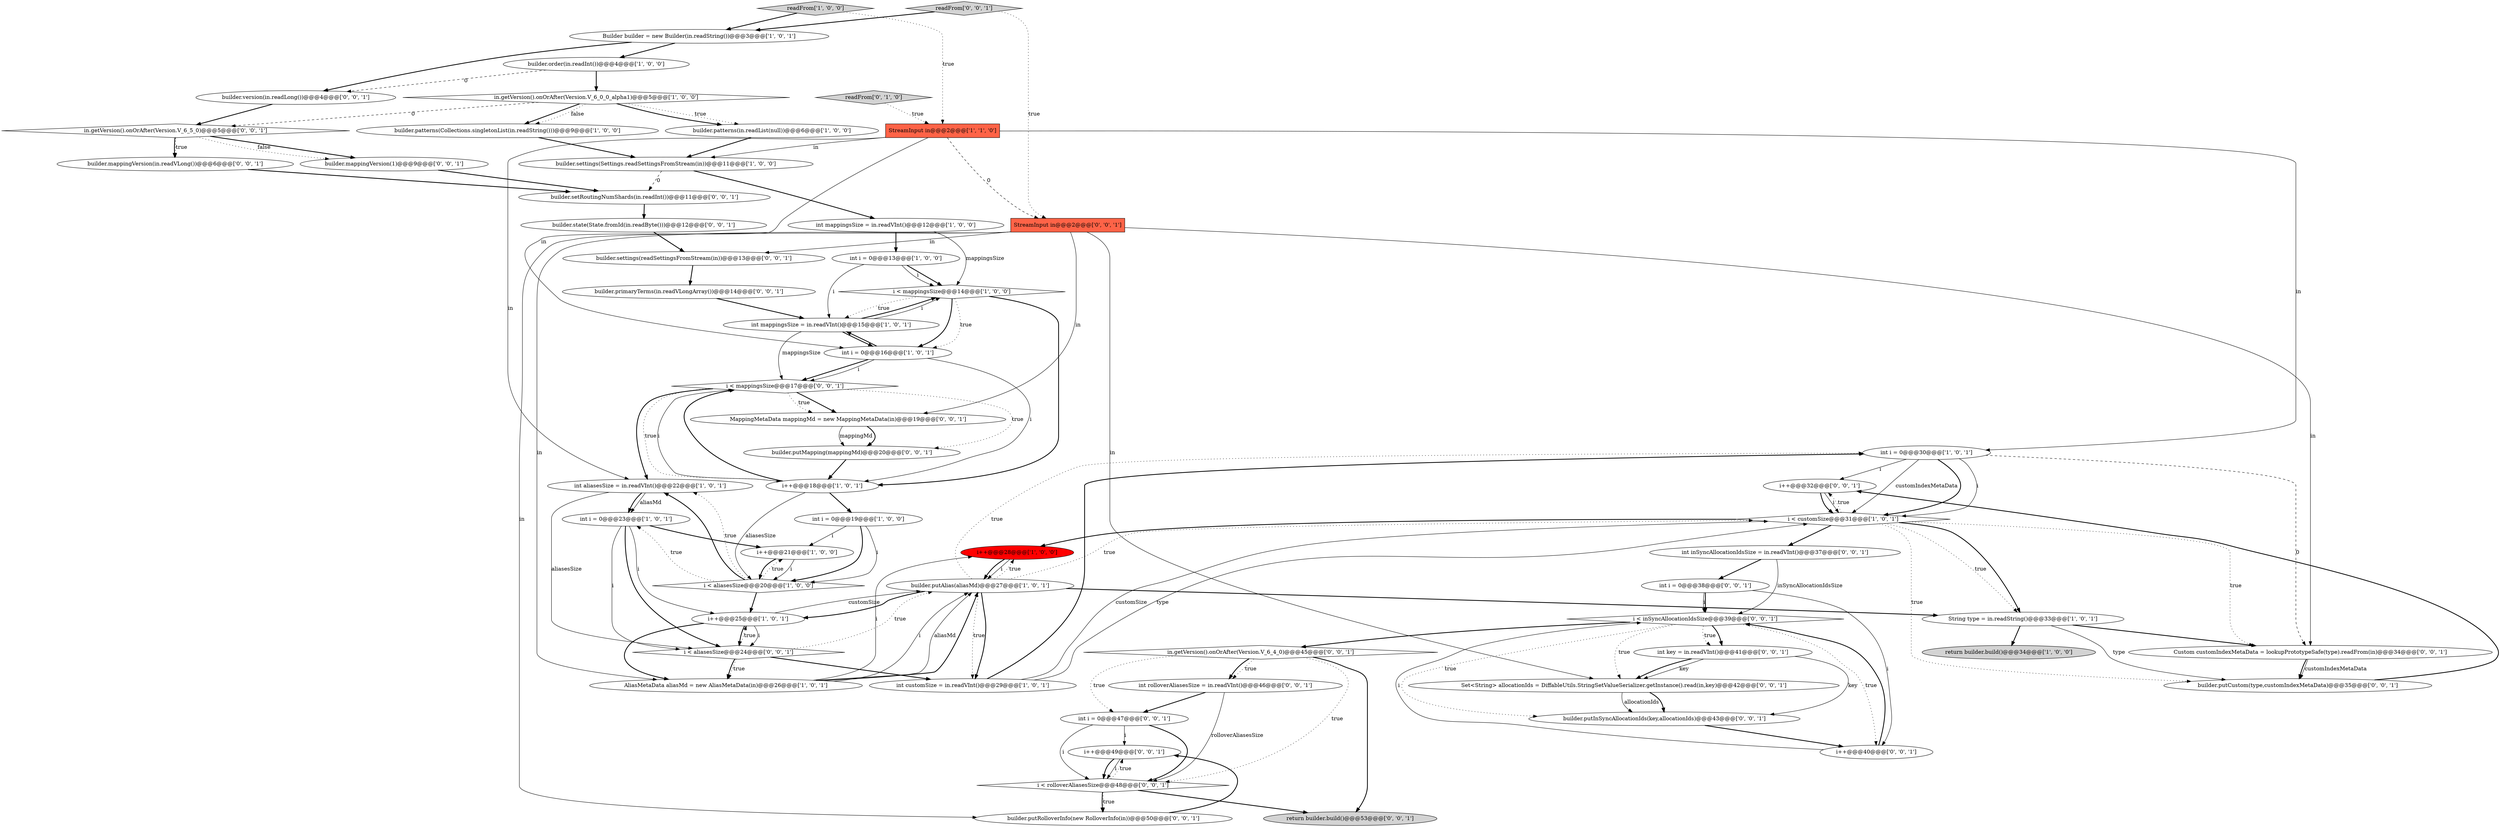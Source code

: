digraph {
5 [style = filled, label = "StreamInput in@@@2@@@['1', '1', '0']", fillcolor = tomato, shape = box image = "AAA0AAABBB1BBB"];
30 [style = filled, label = "int i = 0@@@47@@@['0', '0', '1']", fillcolor = white, shape = ellipse image = "AAA0AAABBB3BBB"];
22 [style = filled, label = "int customSize = in.readVInt()@@@29@@@['1', '0', '1']", fillcolor = white, shape = ellipse image = "AAA0AAABBB1BBB"];
59 [style = filled, label = "builder.state(State.fromId(in.readByte()))@@@12@@@['0', '0', '1']", fillcolor = white, shape = ellipse image = "AAA0AAABBB3BBB"];
50 [style = filled, label = "builder.putInSyncAllocationIds(key,allocationIds)@@@43@@@['0', '0', '1']", fillcolor = white, shape = ellipse image = "AAA0AAABBB3BBB"];
56 [style = filled, label = "i < inSyncAllocationIdsSize@@@39@@@['0', '0', '1']", fillcolor = white, shape = diamond image = "AAA0AAABBB3BBB"];
31 [style = filled, label = "builder.putMapping(mappingMd)@@@20@@@['0', '0', '1']", fillcolor = white, shape = ellipse image = "AAA0AAABBB3BBB"];
57 [style = filled, label = "builder.mappingVersion(in.readVLong())@@@6@@@['0', '0', '1']", fillcolor = white, shape = ellipse image = "AAA0AAABBB3BBB"];
7 [style = filled, label = "i++@@@21@@@['1', '0', '0']", fillcolor = white, shape = ellipse image = "AAA0AAABBB1BBB"];
58 [style = filled, label = "i++@@@40@@@['0', '0', '1']", fillcolor = white, shape = ellipse image = "AAA0AAABBB3BBB"];
45 [style = filled, label = "Set<String> allocationIds = DiffableUtils.StringSetValueSerializer.getInstance().read(in,key)@@@42@@@['0', '0', '1']", fillcolor = white, shape = ellipse image = "AAA0AAABBB3BBB"];
23 [style = filled, label = "int mappingsSize = in.readVInt()@@@15@@@['1', '0', '1']", fillcolor = white, shape = ellipse image = "AAA0AAABBB1BBB"];
2 [style = filled, label = "int i = 0@@@30@@@['1', '0', '1']", fillcolor = white, shape = ellipse image = "AAA0AAABBB1BBB"];
43 [style = filled, label = "int inSyncAllocationIdsSize = in.readVInt()@@@37@@@['0', '0', '1']", fillcolor = white, shape = ellipse image = "AAA0AAABBB3BBB"];
48 [style = filled, label = "return builder.build()@@@53@@@['0', '0', '1']", fillcolor = lightgray, shape = ellipse image = "AAA0AAABBB3BBB"];
38 [style = filled, label = "i++@@@49@@@['0', '0', '1']", fillcolor = white, shape = ellipse image = "AAA0AAABBB3BBB"];
25 [style = filled, label = "Builder builder = new Builder(in.readString())@@@3@@@['1', '0', '1']", fillcolor = white, shape = ellipse image = "AAA0AAABBB1BBB"];
55 [style = filled, label = "builder.putCustom(type,customIndexMetaData)@@@35@@@['0', '0', '1']", fillcolor = white, shape = ellipse image = "AAA0AAABBB3BBB"];
40 [style = filled, label = "int key = in.readVInt()@@@41@@@['0', '0', '1']", fillcolor = white, shape = ellipse image = "AAA0AAABBB3BBB"];
37 [style = filled, label = "i < aliasesSize@@@24@@@['0', '0', '1']", fillcolor = white, shape = diamond image = "AAA0AAABBB3BBB"];
53 [style = filled, label = "in.getVersion().onOrAfter(Version.V_6_4_0)@@@45@@@['0', '0', '1']", fillcolor = white, shape = diamond image = "AAA0AAABBB3BBB"];
26 [style = filled, label = "i++@@@18@@@['1', '0', '1']", fillcolor = white, shape = ellipse image = "AAA0AAABBB1BBB"];
35 [style = filled, label = "i++@@@32@@@['0', '0', '1']", fillcolor = white, shape = ellipse image = "AAA0AAABBB3BBB"];
33 [style = filled, label = "builder.mappingVersion(1)@@@9@@@['0', '0', '1']", fillcolor = white, shape = ellipse image = "AAA0AAABBB3BBB"];
36 [style = filled, label = "Custom customIndexMetaData = lookupPrototypeSafe(type).readFrom(in)@@@34@@@['0', '0', '1']", fillcolor = white, shape = ellipse image = "AAA0AAABBB3BBB"];
6 [style = filled, label = "int aliasesSize = in.readVInt()@@@22@@@['1', '0', '1']", fillcolor = white, shape = ellipse image = "AAA0AAABBB1BBB"];
44 [style = filled, label = "in.getVersion().onOrAfter(Version.V_6_5_0)@@@5@@@['0', '0', '1']", fillcolor = white, shape = diamond image = "AAA0AAABBB3BBB"];
49 [style = filled, label = "builder.primaryTerms(in.readVLongArray())@@@14@@@['0', '0', '1']", fillcolor = white, shape = ellipse image = "AAA0AAABBB3BBB"];
42 [style = filled, label = "i < rolloverAliasesSize@@@48@@@['0', '0', '1']", fillcolor = white, shape = diamond image = "AAA0AAABBB3BBB"];
41 [style = filled, label = "int rolloverAliasesSize = in.readVInt()@@@46@@@['0', '0', '1']", fillcolor = white, shape = ellipse image = "AAA0AAABBB3BBB"];
18 [style = filled, label = "readFrom['1', '0', '0']", fillcolor = lightgray, shape = diamond image = "AAA0AAABBB1BBB"];
52 [style = filled, label = "builder.putRolloverInfo(new RolloverInfo(in))@@@50@@@['0', '0', '1']", fillcolor = white, shape = ellipse image = "AAA0AAABBB3BBB"];
46 [style = filled, label = "builder.settings(readSettingsFromStream(in))@@@13@@@['0', '0', '1']", fillcolor = white, shape = ellipse image = "AAA0AAABBB3BBB"];
10 [style = filled, label = "int i = 0@@@19@@@['1', '0', '0']", fillcolor = white, shape = ellipse image = "AAA0AAABBB1BBB"];
11 [style = filled, label = "int mappingsSize = in.readVInt()@@@12@@@['1', '0', '0']", fillcolor = white, shape = ellipse image = "AAA0AAABBB1BBB"];
15 [style = filled, label = "builder.patterns(Collections.singletonList(in.readString()))@@@9@@@['1', '0', '0']", fillcolor = white, shape = ellipse image = "AAA0AAABBB1BBB"];
3 [style = filled, label = "builder.order(in.readInt())@@@4@@@['1', '0', '0']", fillcolor = white, shape = ellipse image = "AAA0AAABBB1BBB"];
29 [style = filled, label = "builder.setRoutingNumShards(in.readInt())@@@11@@@['0', '0', '1']", fillcolor = white, shape = ellipse image = "AAA0AAABBB3BBB"];
27 [style = filled, label = "builder.putAlias(aliasMd)@@@27@@@['1', '0', '1']", fillcolor = white, shape = ellipse image = "AAA0AAABBB1BBB"];
28 [style = filled, label = "readFrom['0', '1', '0']", fillcolor = lightgray, shape = diamond image = "AAA0AAABBB2BBB"];
1 [style = filled, label = "AliasMetaData aliasMd = new AliasMetaData(in)@@@26@@@['1', '0', '1']", fillcolor = white, shape = ellipse image = "AAA0AAABBB1BBB"];
39 [style = filled, label = "i < mappingsSize@@@17@@@['0', '0', '1']", fillcolor = white, shape = diamond image = "AAA0AAABBB3BBB"];
17 [style = filled, label = "String type = in.readString()@@@33@@@['1', '0', '1']", fillcolor = white, shape = ellipse image = "AAA0AAABBB1BBB"];
20 [style = filled, label = "builder.settings(Settings.readSettingsFromStream(in))@@@11@@@['1', '0', '0']", fillcolor = white, shape = ellipse image = "AAA0AAABBB1BBB"];
4 [style = filled, label = "int i = 0@@@16@@@['1', '0', '1']", fillcolor = white, shape = ellipse image = "AAA0AAABBB1BBB"];
51 [style = filled, label = "int i = 0@@@38@@@['0', '0', '1']", fillcolor = white, shape = ellipse image = "AAA0AAABBB3BBB"];
16 [style = filled, label = "i < mappingsSize@@@14@@@['1', '0', '0']", fillcolor = white, shape = diamond image = "AAA0AAABBB1BBB"];
8 [style = filled, label = "i++@@@25@@@['1', '0', '1']", fillcolor = white, shape = ellipse image = "AAA0AAABBB1BBB"];
14 [style = filled, label = "in.getVersion().onOrAfter(Version.V_6_0_0_alpha1)@@@5@@@['1', '0', '0']", fillcolor = white, shape = diamond image = "AAA0AAABBB1BBB"];
0 [style = filled, label = "builder.patterns(in.readList(null))@@@6@@@['1', '0', '0']", fillcolor = white, shape = ellipse image = "AAA0AAABBB1BBB"];
19 [style = filled, label = "int i = 0@@@23@@@['1', '0', '1']", fillcolor = white, shape = ellipse image = "AAA0AAABBB1BBB"];
54 [style = filled, label = "MappingMetaData mappingMd = new MappingMetaData(in)@@@19@@@['0', '0', '1']", fillcolor = white, shape = ellipse image = "AAA0AAABBB3BBB"];
24 [style = filled, label = "i++@@@28@@@['1', '0', '0']", fillcolor = red, shape = ellipse image = "AAA1AAABBB1BBB"];
12 [style = filled, label = "i < aliasesSize@@@20@@@['1', '0', '0']", fillcolor = white, shape = diamond image = "AAA0AAABBB1BBB"];
47 [style = filled, label = "StreamInput in@@@2@@@['0', '0', '1']", fillcolor = tomato, shape = box image = "AAA0AAABBB3BBB"];
13 [style = filled, label = "int i = 0@@@13@@@['1', '0', '0']", fillcolor = white, shape = ellipse image = "AAA0AAABBB1BBB"];
32 [style = filled, label = "builder.version(in.readLong())@@@4@@@['0', '0', '1']", fillcolor = white, shape = ellipse image = "AAA0AAABBB3BBB"];
21 [style = filled, label = "return builder.build()@@@34@@@['1', '0', '0']", fillcolor = lightgray, shape = ellipse image = "AAA0AAABBB1BBB"];
34 [style = filled, label = "readFrom['0', '0', '1']", fillcolor = lightgray, shape = diamond image = "AAA0AAABBB3BBB"];
9 [style = filled, label = "i < customSize@@@31@@@['1', '0', '1']", fillcolor = white, shape = diamond image = "AAA0AAABBB1BBB"];
29->59 [style = bold, label=""];
2->9 [style = solid, label="i"];
10->12 [style = solid, label="i"];
22->9 [style = solid, label="type"];
9->35 [style = dotted, label="true"];
1->24 [style = solid, label="i"];
24->27 [style = solid, label="i"];
2->9 [style = solid, label="customIndexMetaData"];
53->41 [style = dotted, label="true"];
30->42 [style = solid, label="i"];
14->0 [style = dotted, label="true"];
19->37 [style = solid, label="i"];
26->10 [style = bold, label=""];
13->23 [style = solid, label="i"];
1->27 [style = bold, label=""];
57->29 [style = bold, label=""];
39->6 [style = bold, label=""];
39->54 [style = bold, label=""];
42->48 [style = bold, label=""];
27->2 [style = dotted, label="true"];
37->1 [style = dotted, label="true"];
9->43 [style = bold, label=""];
38->42 [style = bold, label=""];
36->55 [style = solid, label="customIndexMetaData"];
36->55 [style = bold, label=""];
17->36 [style = bold, label=""];
8->1 [style = bold, label=""];
17->55 [style = solid, label="type"];
45->50 [style = solid, label="allocationIds"];
2->36 [style = dashed, label="0"];
6->37 [style = solid, label="aliasesSize"];
10->12 [style = bold, label=""];
27->9 [style = dotted, label="true"];
15->20 [style = bold, label=""];
14->44 [style = dashed, label="0"];
47->54 [style = solid, label="in"];
11->13 [style = bold, label=""];
53->41 [style = bold, label=""];
27->17 [style = bold, label=""];
56->58 [style = dotted, label="true"];
42->38 [style = dotted, label="true"];
19->8 [style = solid, label="i"];
10->7 [style = solid, label="i"];
8->27 [style = solid, label="customSize"];
56->53 [style = bold, label=""];
17->21 [style = bold, label=""];
24->27 [style = bold, label=""];
9->24 [style = bold, label=""];
53->48 [style = bold, label=""];
5->2 [style = solid, label="in"];
11->16 [style = solid, label="mappingsSize"];
47->36 [style = solid, label="in"];
27->22 [style = dotted, label="true"];
34->47 [style = dotted, label="true"];
26->12 [style = solid, label="aliasesSize"];
53->30 [style = dotted, label="true"];
37->1 [style = bold, label=""];
30->42 [style = bold, label=""];
43->51 [style = bold, label=""];
25->3 [style = bold, label=""];
39->26 [style = dotted, label="true"];
6->19 [style = solid, label="aliasMd"];
16->26 [style = bold, label=""];
9->17 [style = bold, label=""];
27->24 [style = dotted, label="true"];
2->9 [style = bold, label=""];
51->58 [style = solid, label="i"];
16->4 [style = dotted, label="true"];
47->46 [style = solid, label="in"];
27->22 [style = bold, label=""];
13->16 [style = bold, label=""];
58->56 [style = bold, label=""];
20->29 [style = dashed, label="0"];
19->37 [style = bold, label=""];
33->29 [style = bold, label=""];
7->12 [style = solid, label="i"];
37->8 [style = dotted, label="true"];
41->30 [style = bold, label=""];
12->6 [style = dotted, label="true"];
12->19 [style = dotted, label="true"];
42->52 [style = dotted, label="true"];
18->25 [style = bold, label=""];
38->42 [style = solid, label="i"];
9->55 [style = dotted, label="true"];
0->20 [style = bold, label=""];
14->15 [style = bold, label=""];
18->5 [style = dotted, label="true"];
3->32 [style = dashed, label="0"];
5->20 [style = solid, label="in"];
55->35 [style = bold, label=""];
56->40 [style = bold, label=""];
12->7 [style = dotted, label="true"];
58->56 [style = solid, label="i"];
27->8 [style = bold, label=""];
4->23 [style = bold, label=""];
14->15 [style = dotted, label="false"];
59->46 [style = bold, label=""];
44->57 [style = bold, label=""];
13->16 [style = solid, label="i"];
39->31 [style = dotted, label="true"];
22->2 [style = bold, label=""];
40->45 [style = solid, label="key"];
56->50 [style = dotted, label="true"];
50->58 [style = bold, label=""];
30->38 [style = solid, label="i"];
35->9 [style = bold, label=""];
42->52 [style = bold, label=""];
4->39 [style = bold, label=""];
26->39 [style = solid, label="i"];
1->27 [style = solid, label="aliasMd"];
44->33 [style = bold, label=""];
44->57 [style = dotted, label="true"];
4->39 [style = solid, label="i"];
22->9 [style = solid, label="customSize"];
49->23 [style = bold, label=""];
40->50 [style = solid, label="key"];
47->52 [style = solid, label="in"];
23->39 [style = solid, label="mappingsSize"];
5->4 [style = solid, label="in"];
5->6 [style = solid, label="in"];
53->42 [style = dotted, label="true"];
31->26 [style = bold, label=""];
37->22 [style = bold, label=""];
12->8 [style = bold, label=""];
56->40 [style = dotted, label="true"];
32->44 [style = bold, label=""];
51->56 [style = solid, label="i"];
8->37 [style = bold, label=""];
4->26 [style = solid, label="i"];
16->4 [style = bold, label=""];
37->27 [style = dotted, label="true"];
56->45 [style = dotted, label="true"];
20->11 [style = bold, label=""];
39->54 [style = dotted, label="true"];
2->35 [style = solid, label="i"];
23->16 [style = bold, label=""];
44->33 [style = dotted, label="false"];
1->27 [style = solid, label="i"];
34->25 [style = bold, label=""];
43->56 [style = solid, label="inSyncAllocationIdsSize"];
7->12 [style = bold, label=""];
47->1 [style = solid, label="in"];
5->47 [style = dashed, label="0"];
9->17 [style = dotted, label="true"];
46->49 [style = bold, label=""];
3->14 [style = bold, label=""];
9->36 [style = dotted, label="true"];
25->32 [style = bold, label=""];
23->4 [style = bold, label=""];
52->38 [style = bold, label=""];
51->56 [style = bold, label=""];
6->19 [style = bold, label=""];
12->6 [style = bold, label=""];
16->23 [style = dotted, label="true"];
26->39 [style = bold, label=""];
23->16 [style = solid, label="i"];
28->5 [style = dotted, label="true"];
47->45 [style = solid, label="in"];
14->0 [style = bold, label=""];
54->31 [style = bold, label=""];
45->50 [style = bold, label=""];
35->9 [style = solid, label="i"];
54->31 [style = solid, label="mappingMd"];
40->45 [style = bold, label=""];
19->7 [style = bold, label=""];
8->37 [style = solid, label="i"];
41->42 [style = solid, label="rolloverAliasesSize"];
}
